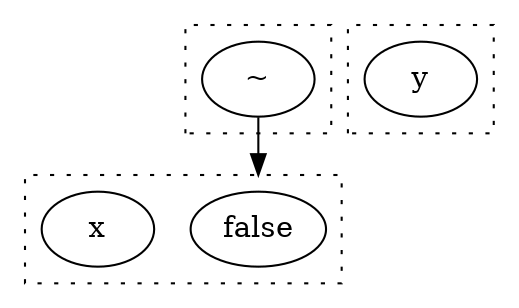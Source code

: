 digraph egraph {
  compound=true
  clusterrank=local
  subgraph cluster_0 {
    style=dotted
    0.0[label = "false"]
    0.1[label = "x"]
  }
  subgraph cluster_2 {
    style=dotted
    2.0[label = "~"]
  }
  subgraph cluster_3 {
    style=dotted
    3.0[label = "y"]
  }
  2.0 -> 0.0 [lhead = cluster_0, ]
}